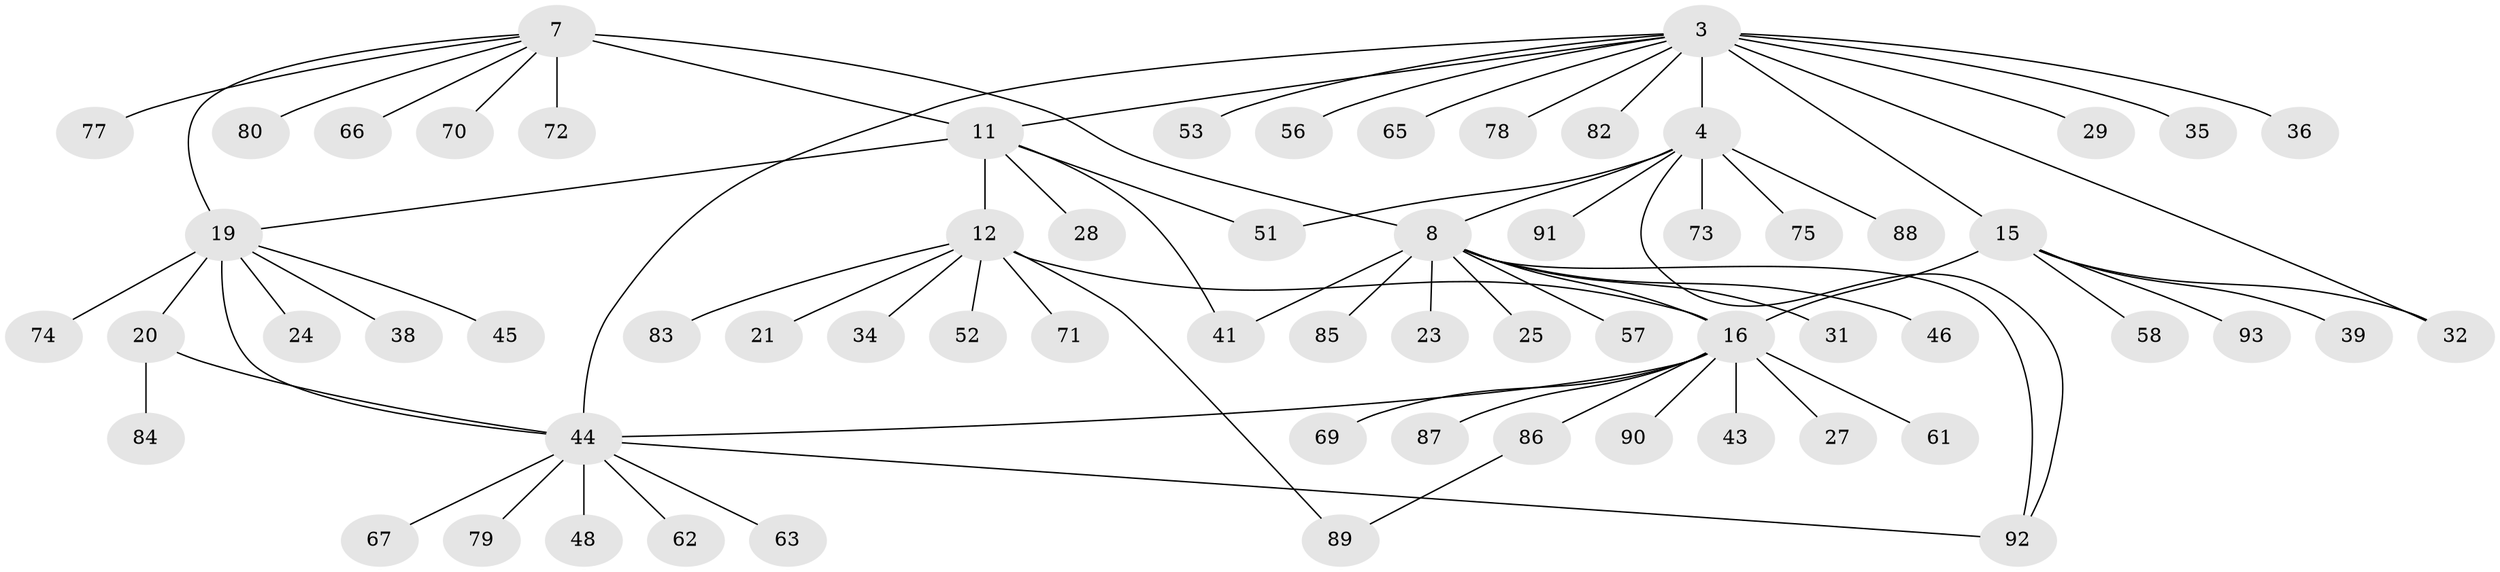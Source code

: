 // original degree distribution, {6: 0.08602150537634409, 10: 0.010752688172043012, 9: 0.03225806451612903, 7: 0.053763440860215055, 5: 0.010752688172043012, 11: 0.010752688172043012, 4: 0.03225806451612903, 1: 0.5698924731182796, 2: 0.16129032258064516, 3: 0.03225806451612903}
// Generated by graph-tools (version 1.1) at 2025/57/03/04/25 21:57:29]
// undirected, 65 vertices, 77 edges
graph export_dot {
graph [start="1"]
  node [color=gray90,style=filled];
  3 [super="+2"];
  4 [super="+1"];
  7 [super="+5"];
  8 [super="+6"];
  11 [super="+9"];
  12 [super="+10"];
  15 [super="+13"];
  16 [super="+14"];
  19 [super="+18"];
  20;
  21;
  23;
  24;
  25;
  27;
  28 [super="+26"];
  29;
  31;
  32;
  34;
  35;
  36;
  38;
  39;
  41;
  43;
  44 [super="+17"];
  45;
  46;
  48;
  51;
  52;
  53;
  56;
  57 [super="+40+42"];
  58 [super="+30"];
  61;
  62 [super="+49+55"];
  63;
  65;
  66;
  67 [super="+64"];
  69;
  70;
  71 [super="+59"];
  72 [super="+60"];
  73;
  74;
  75;
  77;
  78 [super="+50"];
  79 [super="+68"];
  80;
  82;
  83 [super="+76"];
  84;
  85 [super="+37"];
  86;
  87;
  88;
  89;
  90;
  91;
  92 [super="+81"];
  93;
  3 -- 4 [weight=4];
  3 -- 32;
  3 -- 35;
  3 -- 36;
  3 -- 44 [weight=2];
  3 -- 65;
  3 -- 11;
  3 -- 15;
  3 -- 82;
  3 -- 53;
  3 -- 56;
  3 -- 29;
  3 -- 78;
  4 -- 51;
  4 -- 73;
  4 -- 75;
  4 -- 91;
  4 -- 88;
  4 -- 8;
  4 -- 92;
  7 -- 8 [weight=4];
  7 -- 66;
  7 -- 80;
  7 -- 19;
  7 -- 70;
  7 -- 11;
  7 -- 77;
  7 -- 72;
  8 -- 16;
  8 -- 23;
  8 -- 31;
  8 -- 41;
  8 -- 46;
  8 -- 25;
  8 -- 57;
  8 -- 92;
  8 -- 85;
  11 -- 12 [weight=4];
  11 -- 19;
  11 -- 41;
  11 -- 51;
  11 -- 28;
  12 -- 34;
  12 -- 89;
  12 -- 52;
  12 -- 21;
  12 -- 16;
  12 -- 71;
  12 -- 83;
  15 -- 16 [weight=4];
  15 -- 39;
  15 -- 32;
  15 -- 93;
  15 -- 58;
  16 -- 86;
  16 -- 90;
  16 -- 69;
  16 -- 43;
  16 -- 87;
  16 -- 27;
  16 -- 61;
  16 -- 44;
  19 -- 20 [weight=2];
  19 -- 24;
  19 -- 38;
  19 -- 74;
  19 -- 45;
  19 -- 44 [weight=2];
  20 -- 84;
  20 -- 44;
  44 -- 48;
  44 -- 92;
  44 -- 63;
  44 -- 62;
  44 -- 67;
  44 -- 79;
  86 -- 89;
}
